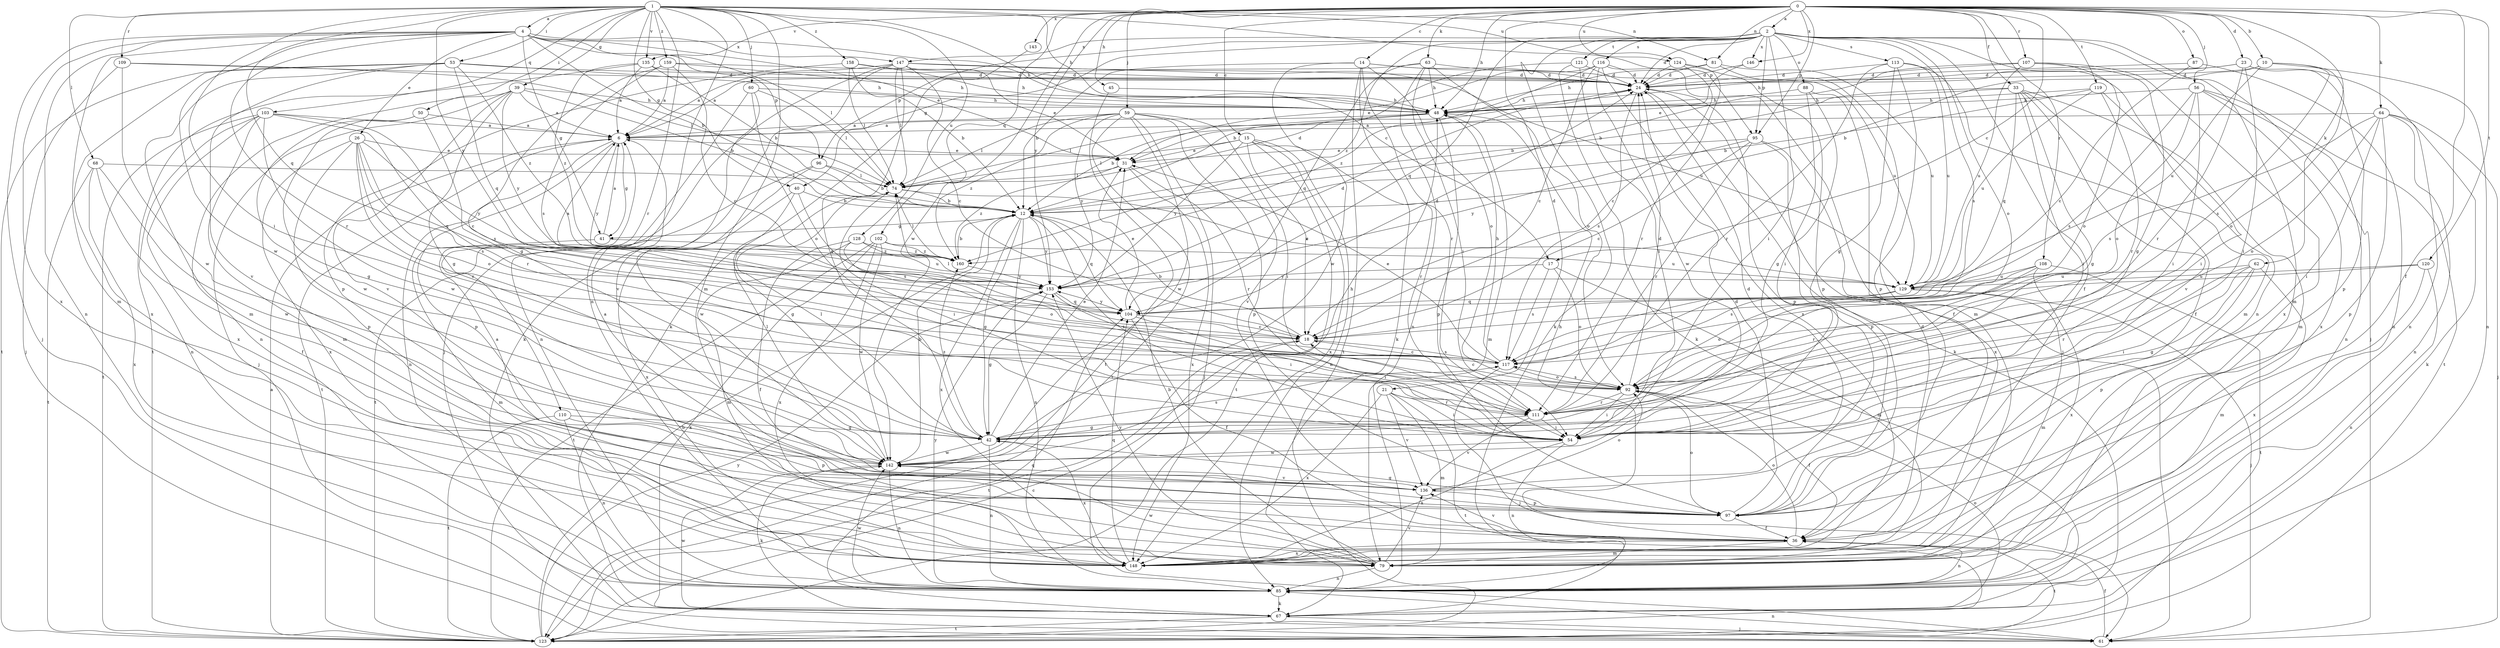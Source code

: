 strict digraph  {
0;
1;
2;
4;
6;
10;
12;
14;
15;
17;
18;
21;
23;
24;
26;
31;
33;
36;
39;
40;
41;
42;
45;
48;
50;
53;
54;
56;
59;
60;
61;
62;
63;
64;
67;
68;
74;
79;
81;
85;
87;
88;
92;
95;
96;
97;
102;
103;
104;
107;
108;
109;
110;
111;
113;
116;
117;
119;
120;
121;
123;
124;
128;
129;
135;
136;
142;
143;
146;
147;
148;
153;
158;
159;
160;
0 -> 2  [label=a];
0 -> 10  [label=b];
0 -> 14  [label=c];
0 -> 15  [label=c];
0 -> 17  [label=c];
0 -> 21  [label=d];
0 -> 23  [label=d];
0 -> 33  [label=f];
0 -> 36  [label=f];
0 -> 45  [label=h];
0 -> 48  [label=h];
0 -> 56  [label=j];
0 -> 59  [label=j];
0 -> 62  [label=k];
0 -> 63  [label=k];
0 -> 64  [label=k];
0 -> 81  [label=n];
0 -> 87  [label=o];
0 -> 95  [label=p];
0 -> 102  [label=q];
0 -> 107  [label=r];
0 -> 108  [label=r];
0 -> 119  [label=t];
0 -> 120  [label=t];
0 -> 124  [label=u];
0 -> 135  [label=v];
0 -> 142  [label=w];
0 -> 143  [label=x];
0 -> 146  [label=x];
0 -> 153  [label=y];
1 -> 4  [label=a];
1 -> 17  [label=c];
1 -> 39  [label=g];
1 -> 40  [label=g];
1 -> 48  [label=h];
1 -> 50  [label=i];
1 -> 53  [label=i];
1 -> 54  [label=i];
1 -> 60  [label=j];
1 -> 68  [label=l];
1 -> 79  [label=m];
1 -> 81  [label=n];
1 -> 85  [label=n];
1 -> 95  [label=p];
1 -> 103  [label=q];
1 -> 104  [label=q];
1 -> 109  [label=r];
1 -> 110  [label=r];
1 -> 124  [label=u];
1 -> 128  [label=u];
1 -> 135  [label=v];
1 -> 153  [label=y];
1 -> 158  [label=z];
1 -> 159  [label=z];
2 -> 24  [label=d];
2 -> 36  [label=f];
2 -> 40  [label=g];
2 -> 54  [label=i];
2 -> 61  [label=j];
2 -> 67  [label=k];
2 -> 79  [label=m];
2 -> 85  [label=n];
2 -> 88  [label=o];
2 -> 92  [label=o];
2 -> 95  [label=p];
2 -> 96  [label=p];
2 -> 104  [label=q];
2 -> 113  [label=s];
2 -> 116  [label=s];
2 -> 117  [label=s];
2 -> 121  [label=t];
2 -> 146  [label=x];
2 -> 147  [label=x];
2 -> 160  [label=z];
4 -> 12  [label=b];
4 -> 26  [label=e];
4 -> 31  [label=e];
4 -> 41  [label=g];
4 -> 48  [label=h];
4 -> 61  [label=j];
4 -> 74  [label=l];
4 -> 79  [label=m];
4 -> 85  [label=n];
4 -> 96  [label=p];
4 -> 111  [label=r];
4 -> 142  [label=w];
4 -> 147  [label=x];
4 -> 148  [label=x];
6 -> 31  [label=e];
6 -> 41  [label=g];
6 -> 85  [label=n];
6 -> 97  [label=p];
6 -> 123  [label=t];
6 -> 153  [label=y];
10 -> 12  [label=b];
10 -> 24  [label=d];
10 -> 85  [label=n];
10 -> 92  [label=o];
10 -> 117  [label=s];
10 -> 129  [label=u];
12 -> 41  [label=g];
12 -> 42  [label=g];
12 -> 54  [label=i];
12 -> 85  [label=n];
12 -> 104  [label=q];
12 -> 148  [label=x];
12 -> 153  [label=y];
14 -> 12  [label=b];
14 -> 24  [label=d];
14 -> 67  [label=k];
14 -> 92  [label=o];
14 -> 111  [label=r];
14 -> 123  [label=t];
14 -> 129  [label=u];
14 -> 142  [label=w];
15 -> 18  [label=c];
15 -> 31  [label=e];
15 -> 74  [label=l];
15 -> 85  [label=n];
15 -> 111  [label=r];
15 -> 123  [label=t];
15 -> 148  [label=x];
15 -> 153  [label=y];
17 -> 79  [label=m];
17 -> 92  [label=o];
17 -> 117  [label=s];
17 -> 153  [label=y];
18 -> 12  [label=b];
18 -> 74  [label=l];
18 -> 117  [label=s];
18 -> 123  [label=t];
21 -> 54  [label=i];
21 -> 79  [label=m];
21 -> 111  [label=r];
21 -> 123  [label=t];
21 -> 136  [label=v];
21 -> 148  [label=x];
23 -> 24  [label=d];
23 -> 48  [label=h];
23 -> 54  [label=i];
23 -> 85  [label=n];
23 -> 97  [label=p];
23 -> 111  [label=r];
24 -> 48  [label=h];
24 -> 67  [label=k];
24 -> 97  [label=p];
24 -> 117  [label=s];
26 -> 31  [label=e];
26 -> 92  [label=o];
26 -> 97  [label=p];
26 -> 104  [label=q];
26 -> 111  [label=r];
26 -> 117  [label=s];
26 -> 148  [label=x];
26 -> 153  [label=y];
31 -> 74  [label=l];
31 -> 111  [label=r];
31 -> 148  [label=x];
31 -> 160  [label=z];
33 -> 12  [label=b];
33 -> 36  [label=f];
33 -> 42  [label=g];
33 -> 48  [label=h];
33 -> 54  [label=i];
33 -> 79  [label=m];
33 -> 104  [label=q];
33 -> 136  [label=v];
36 -> 6  [label=a];
36 -> 48  [label=h];
36 -> 79  [label=m];
36 -> 85  [label=n];
36 -> 92  [label=o];
36 -> 123  [label=t];
36 -> 136  [label=v];
36 -> 148  [label=x];
39 -> 6  [label=a];
39 -> 12  [label=b];
39 -> 42  [label=g];
39 -> 48  [label=h];
39 -> 61  [label=j];
39 -> 85  [label=n];
39 -> 136  [label=v];
39 -> 153  [label=y];
40 -> 12  [label=b];
40 -> 42  [label=g];
40 -> 117  [label=s];
40 -> 148  [label=x];
41 -> 6  [label=a];
41 -> 79  [label=m];
41 -> 160  [label=z];
42 -> 31  [label=e];
42 -> 74  [label=l];
42 -> 85  [label=n];
42 -> 117  [label=s];
42 -> 142  [label=w];
42 -> 148  [label=x];
42 -> 160  [label=z];
45 -> 48  [label=h];
45 -> 123  [label=t];
48 -> 6  [label=a];
48 -> 12  [label=b];
48 -> 74  [label=l];
48 -> 79  [label=m];
48 -> 97  [label=p];
50 -> 6  [label=a];
50 -> 42  [label=g];
50 -> 117  [label=s];
50 -> 142  [label=w];
53 -> 24  [label=d];
53 -> 48  [label=h];
53 -> 79  [label=m];
53 -> 104  [label=q];
53 -> 123  [label=t];
53 -> 136  [label=v];
53 -> 148  [label=x];
53 -> 160  [label=z];
54 -> 85  [label=n];
54 -> 142  [label=w];
54 -> 148  [label=x];
56 -> 48  [label=h];
56 -> 54  [label=i];
56 -> 85  [label=n];
56 -> 92  [label=o];
56 -> 117  [label=s];
56 -> 123  [label=t];
56 -> 148  [label=x];
59 -> 6  [label=a];
59 -> 54  [label=i];
59 -> 61  [label=j];
59 -> 74  [label=l];
59 -> 97  [label=p];
59 -> 123  [label=t];
59 -> 136  [label=v];
59 -> 142  [label=w];
59 -> 153  [label=y];
59 -> 160  [label=z];
60 -> 48  [label=h];
60 -> 74  [label=l];
60 -> 85  [label=n];
60 -> 92  [label=o];
60 -> 136  [label=v];
61 -> 36  [label=f];
61 -> 85  [label=n];
62 -> 42  [label=g];
62 -> 54  [label=i];
62 -> 79  [label=m];
62 -> 97  [label=p];
62 -> 111  [label=r];
62 -> 129  [label=u];
63 -> 6  [label=a];
63 -> 24  [label=d];
63 -> 48  [label=h];
63 -> 54  [label=i];
63 -> 85  [label=n];
63 -> 92  [label=o];
63 -> 104  [label=q];
64 -> 6  [label=a];
64 -> 54  [label=i];
64 -> 61  [label=j];
64 -> 67  [label=k];
64 -> 85  [label=n];
64 -> 92  [label=o];
64 -> 97  [label=p];
64 -> 117  [label=s];
67 -> 61  [label=j];
67 -> 92  [label=o];
67 -> 104  [label=q];
67 -> 123  [label=t];
67 -> 142  [label=w];
68 -> 36  [label=f];
68 -> 74  [label=l];
68 -> 123  [label=t];
68 -> 142  [label=w];
68 -> 148  [label=x];
74 -> 12  [label=b];
74 -> 24  [label=d];
74 -> 54  [label=i];
74 -> 129  [label=u];
79 -> 12  [label=b];
79 -> 85  [label=n];
79 -> 136  [label=v];
79 -> 142  [label=w];
79 -> 153  [label=y];
81 -> 24  [label=d];
81 -> 48  [label=h];
81 -> 79  [label=m];
81 -> 129  [label=u];
85 -> 67  [label=k];
85 -> 142  [label=w];
85 -> 153  [label=y];
87 -> 18  [label=c];
87 -> 24  [label=d];
87 -> 85  [label=n];
88 -> 36  [label=f];
88 -> 42  [label=g];
88 -> 48  [label=h];
88 -> 54  [label=i];
92 -> 18  [label=c];
92 -> 24  [label=d];
92 -> 36  [label=f];
92 -> 54  [label=i];
92 -> 111  [label=r];
92 -> 117  [label=s];
95 -> 18  [label=c];
95 -> 31  [label=e];
95 -> 97  [label=p];
95 -> 111  [label=r];
95 -> 148  [label=x];
95 -> 153  [label=y];
96 -> 12  [label=b];
96 -> 74  [label=l];
96 -> 123  [label=t];
96 -> 142  [label=w];
97 -> 24  [label=d];
97 -> 36  [label=f];
97 -> 42  [label=g];
97 -> 92  [label=o];
102 -> 67  [label=k];
102 -> 123  [label=t];
102 -> 129  [label=u];
102 -> 142  [label=w];
102 -> 148  [label=x];
102 -> 160  [label=z];
103 -> 6  [label=a];
103 -> 18  [label=c];
103 -> 79  [label=m];
103 -> 85  [label=n];
103 -> 111  [label=r];
103 -> 123  [label=t];
103 -> 142  [label=w];
103 -> 148  [label=x];
104 -> 18  [label=c];
104 -> 24  [label=d];
104 -> 31  [label=e];
104 -> 36  [label=f];
104 -> 54  [label=i];
104 -> 153  [label=y];
107 -> 12  [label=b];
107 -> 24  [label=d];
107 -> 42  [label=g];
107 -> 92  [label=o];
107 -> 129  [label=u];
107 -> 148  [label=x];
108 -> 111  [label=r];
108 -> 117  [label=s];
108 -> 123  [label=t];
108 -> 129  [label=u];
108 -> 148  [label=x];
109 -> 24  [label=d];
109 -> 61  [label=j];
109 -> 74  [label=l];
109 -> 142  [label=w];
110 -> 42  [label=g];
110 -> 85  [label=n];
110 -> 97  [label=p];
110 -> 123  [label=t];
111 -> 42  [label=g];
111 -> 54  [label=i];
111 -> 136  [label=v];
113 -> 24  [label=d];
113 -> 42  [label=g];
113 -> 79  [label=m];
113 -> 97  [label=p];
113 -> 111  [label=r];
113 -> 129  [label=u];
116 -> 18  [label=c];
116 -> 24  [label=d];
116 -> 31  [label=e];
116 -> 61  [label=j];
116 -> 142  [label=w];
116 -> 148  [label=x];
116 -> 160  [label=z];
117 -> 18  [label=c];
117 -> 31  [label=e];
117 -> 48  [label=h];
117 -> 61  [label=j];
117 -> 92  [label=o];
119 -> 12  [label=b];
119 -> 48  [label=h];
119 -> 54  [label=i];
119 -> 111  [label=r];
119 -> 129  [label=u];
120 -> 18  [label=c];
120 -> 85  [label=n];
120 -> 129  [label=u];
120 -> 148  [label=x];
121 -> 12  [label=b];
121 -> 24  [label=d];
121 -> 54  [label=i];
121 -> 67  [label=k];
123 -> 6  [label=a];
123 -> 12  [label=b];
123 -> 18  [label=c];
123 -> 153  [label=y];
124 -> 18  [label=c];
124 -> 24  [label=d];
124 -> 97  [label=p];
124 -> 111  [label=r];
128 -> 36  [label=f];
128 -> 79  [label=m];
128 -> 92  [label=o];
128 -> 129  [label=u];
128 -> 160  [label=z];
129 -> 61  [label=j];
129 -> 79  [label=m];
129 -> 92  [label=o];
129 -> 104  [label=q];
135 -> 6  [label=a];
135 -> 12  [label=b];
135 -> 24  [label=d];
135 -> 123  [label=t];
135 -> 160  [label=z];
136 -> 6  [label=a];
136 -> 24  [label=d];
136 -> 92  [label=o];
136 -> 97  [label=p];
142 -> 12  [label=b];
142 -> 48  [label=h];
142 -> 67  [label=k];
142 -> 74  [label=l];
142 -> 85  [label=n];
142 -> 136  [label=v];
143 -> 67  [label=k];
146 -> 24  [label=d];
146 -> 31  [label=e];
147 -> 6  [label=a];
147 -> 18  [label=c];
147 -> 24  [label=d];
147 -> 31  [label=e];
147 -> 42  [label=g];
147 -> 61  [label=j];
147 -> 67  [label=k];
147 -> 74  [label=l];
147 -> 129  [label=u];
148 -> 24  [label=d];
148 -> 104  [label=q];
153 -> 6  [label=a];
153 -> 24  [label=d];
153 -> 42  [label=g];
153 -> 54  [label=i];
153 -> 104  [label=q];
158 -> 12  [label=b];
158 -> 24  [label=d];
158 -> 48  [label=h];
158 -> 74  [label=l];
158 -> 97  [label=p];
159 -> 6  [label=a];
159 -> 18  [label=c];
159 -> 24  [label=d];
159 -> 42  [label=g];
159 -> 48  [label=h];
159 -> 117  [label=s];
160 -> 12  [label=b];
160 -> 74  [label=l];
160 -> 153  [label=y];
}
